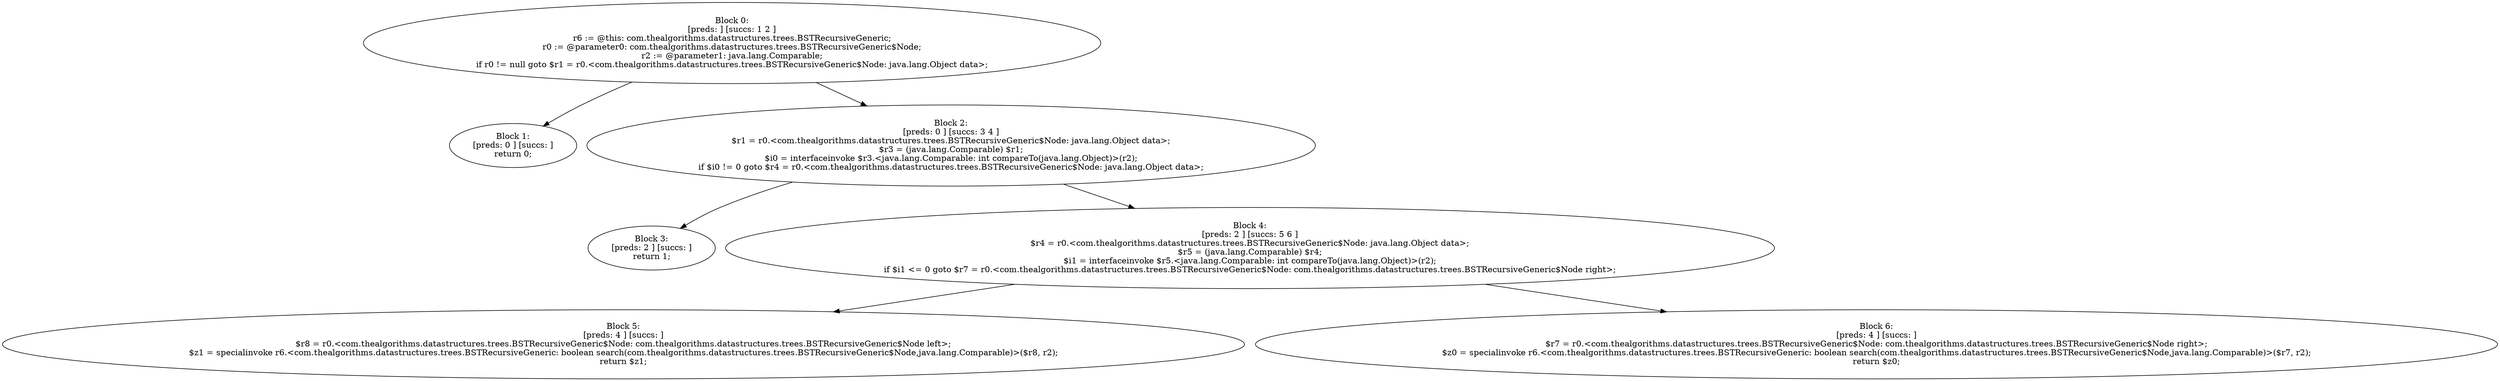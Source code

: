 digraph "unitGraph" {
    "Block 0:
[preds: ] [succs: 1 2 ]
r6 := @this: com.thealgorithms.datastructures.trees.BSTRecursiveGeneric;
r0 := @parameter0: com.thealgorithms.datastructures.trees.BSTRecursiveGeneric$Node;
r2 := @parameter1: java.lang.Comparable;
if r0 != null goto $r1 = r0.<com.thealgorithms.datastructures.trees.BSTRecursiveGeneric$Node: java.lang.Object data>;
"
    "Block 1:
[preds: 0 ] [succs: ]
return 0;
"
    "Block 2:
[preds: 0 ] [succs: 3 4 ]
$r1 = r0.<com.thealgorithms.datastructures.trees.BSTRecursiveGeneric$Node: java.lang.Object data>;
$r3 = (java.lang.Comparable) $r1;
$i0 = interfaceinvoke $r3.<java.lang.Comparable: int compareTo(java.lang.Object)>(r2);
if $i0 != 0 goto $r4 = r0.<com.thealgorithms.datastructures.trees.BSTRecursiveGeneric$Node: java.lang.Object data>;
"
    "Block 3:
[preds: 2 ] [succs: ]
return 1;
"
    "Block 4:
[preds: 2 ] [succs: 5 6 ]
$r4 = r0.<com.thealgorithms.datastructures.trees.BSTRecursiveGeneric$Node: java.lang.Object data>;
$r5 = (java.lang.Comparable) $r4;
$i1 = interfaceinvoke $r5.<java.lang.Comparable: int compareTo(java.lang.Object)>(r2);
if $i1 <= 0 goto $r7 = r0.<com.thealgorithms.datastructures.trees.BSTRecursiveGeneric$Node: com.thealgorithms.datastructures.trees.BSTRecursiveGeneric$Node right>;
"
    "Block 5:
[preds: 4 ] [succs: ]
$r8 = r0.<com.thealgorithms.datastructures.trees.BSTRecursiveGeneric$Node: com.thealgorithms.datastructures.trees.BSTRecursiveGeneric$Node left>;
$z1 = specialinvoke r6.<com.thealgorithms.datastructures.trees.BSTRecursiveGeneric: boolean search(com.thealgorithms.datastructures.trees.BSTRecursiveGeneric$Node,java.lang.Comparable)>($r8, r2);
return $z1;
"
    "Block 6:
[preds: 4 ] [succs: ]
$r7 = r0.<com.thealgorithms.datastructures.trees.BSTRecursiveGeneric$Node: com.thealgorithms.datastructures.trees.BSTRecursiveGeneric$Node right>;
$z0 = specialinvoke r6.<com.thealgorithms.datastructures.trees.BSTRecursiveGeneric: boolean search(com.thealgorithms.datastructures.trees.BSTRecursiveGeneric$Node,java.lang.Comparable)>($r7, r2);
return $z0;
"
    "Block 0:
[preds: ] [succs: 1 2 ]
r6 := @this: com.thealgorithms.datastructures.trees.BSTRecursiveGeneric;
r0 := @parameter0: com.thealgorithms.datastructures.trees.BSTRecursiveGeneric$Node;
r2 := @parameter1: java.lang.Comparable;
if r0 != null goto $r1 = r0.<com.thealgorithms.datastructures.trees.BSTRecursiveGeneric$Node: java.lang.Object data>;
"->"Block 1:
[preds: 0 ] [succs: ]
return 0;
";
    "Block 0:
[preds: ] [succs: 1 2 ]
r6 := @this: com.thealgorithms.datastructures.trees.BSTRecursiveGeneric;
r0 := @parameter0: com.thealgorithms.datastructures.trees.BSTRecursiveGeneric$Node;
r2 := @parameter1: java.lang.Comparable;
if r0 != null goto $r1 = r0.<com.thealgorithms.datastructures.trees.BSTRecursiveGeneric$Node: java.lang.Object data>;
"->"Block 2:
[preds: 0 ] [succs: 3 4 ]
$r1 = r0.<com.thealgorithms.datastructures.trees.BSTRecursiveGeneric$Node: java.lang.Object data>;
$r3 = (java.lang.Comparable) $r1;
$i0 = interfaceinvoke $r3.<java.lang.Comparable: int compareTo(java.lang.Object)>(r2);
if $i0 != 0 goto $r4 = r0.<com.thealgorithms.datastructures.trees.BSTRecursiveGeneric$Node: java.lang.Object data>;
";
    "Block 2:
[preds: 0 ] [succs: 3 4 ]
$r1 = r0.<com.thealgorithms.datastructures.trees.BSTRecursiveGeneric$Node: java.lang.Object data>;
$r3 = (java.lang.Comparable) $r1;
$i0 = interfaceinvoke $r3.<java.lang.Comparable: int compareTo(java.lang.Object)>(r2);
if $i0 != 0 goto $r4 = r0.<com.thealgorithms.datastructures.trees.BSTRecursiveGeneric$Node: java.lang.Object data>;
"->"Block 3:
[preds: 2 ] [succs: ]
return 1;
";
    "Block 2:
[preds: 0 ] [succs: 3 4 ]
$r1 = r0.<com.thealgorithms.datastructures.trees.BSTRecursiveGeneric$Node: java.lang.Object data>;
$r3 = (java.lang.Comparable) $r1;
$i0 = interfaceinvoke $r3.<java.lang.Comparable: int compareTo(java.lang.Object)>(r2);
if $i0 != 0 goto $r4 = r0.<com.thealgorithms.datastructures.trees.BSTRecursiveGeneric$Node: java.lang.Object data>;
"->"Block 4:
[preds: 2 ] [succs: 5 6 ]
$r4 = r0.<com.thealgorithms.datastructures.trees.BSTRecursiveGeneric$Node: java.lang.Object data>;
$r5 = (java.lang.Comparable) $r4;
$i1 = interfaceinvoke $r5.<java.lang.Comparable: int compareTo(java.lang.Object)>(r2);
if $i1 <= 0 goto $r7 = r0.<com.thealgorithms.datastructures.trees.BSTRecursiveGeneric$Node: com.thealgorithms.datastructures.trees.BSTRecursiveGeneric$Node right>;
";
    "Block 4:
[preds: 2 ] [succs: 5 6 ]
$r4 = r0.<com.thealgorithms.datastructures.trees.BSTRecursiveGeneric$Node: java.lang.Object data>;
$r5 = (java.lang.Comparable) $r4;
$i1 = interfaceinvoke $r5.<java.lang.Comparable: int compareTo(java.lang.Object)>(r2);
if $i1 <= 0 goto $r7 = r0.<com.thealgorithms.datastructures.trees.BSTRecursiveGeneric$Node: com.thealgorithms.datastructures.trees.BSTRecursiveGeneric$Node right>;
"->"Block 5:
[preds: 4 ] [succs: ]
$r8 = r0.<com.thealgorithms.datastructures.trees.BSTRecursiveGeneric$Node: com.thealgorithms.datastructures.trees.BSTRecursiveGeneric$Node left>;
$z1 = specialinvoke r6.<com.thealgorithms.datastructures.trees.BSTRecursiveGeneric: boolean search(com.thealgorithms.datastructures.trees.BSTRecursiveGeneric$Node,java.lang.Comparable)>($r8, r2);
return $z1;
";
    "Block 4:
[preds: 2 ] [succs: 5 6 ]
$r4 = r0.<com.thealgorithms.datastructures.trees.BSTRecursiveGeneric$Node: java.lang.Object data>;
$r5 = (java.lang.Comparable) $r4;
$i1 = interfaceinvoke $r5.<java.lang.Comparable: int compareTo(java.lang.Object)>(r2);
if $i1 <= 0 goto $r7 = r0.<com.thealgorithms.datastructures.trees.BSTRecursiveGeneric$Node: com.thealgorithms.datastructures.trees.BSTRecursiveGeneric$Node right>;
"->"Block 6:
[preds: 4 ] [succs: ]
$r7 = r0.<com.thealgorithms.datastructures.trees.BSTRecursiveGeneric$Node: com.thealgorithms.datastructures.trees.BSTRecursiveGeneric$Node right>;
$z0 = specialinvoke r6.<com.thealgorithms.datastructures.trees.BSTRecursiveGeneric: boolean search(com.thealgorithms.datastructures.trees.BSTRecursiveGeneric$Node,java.lang.Comparable)>($r7, r2);
return $z0;
";
}
